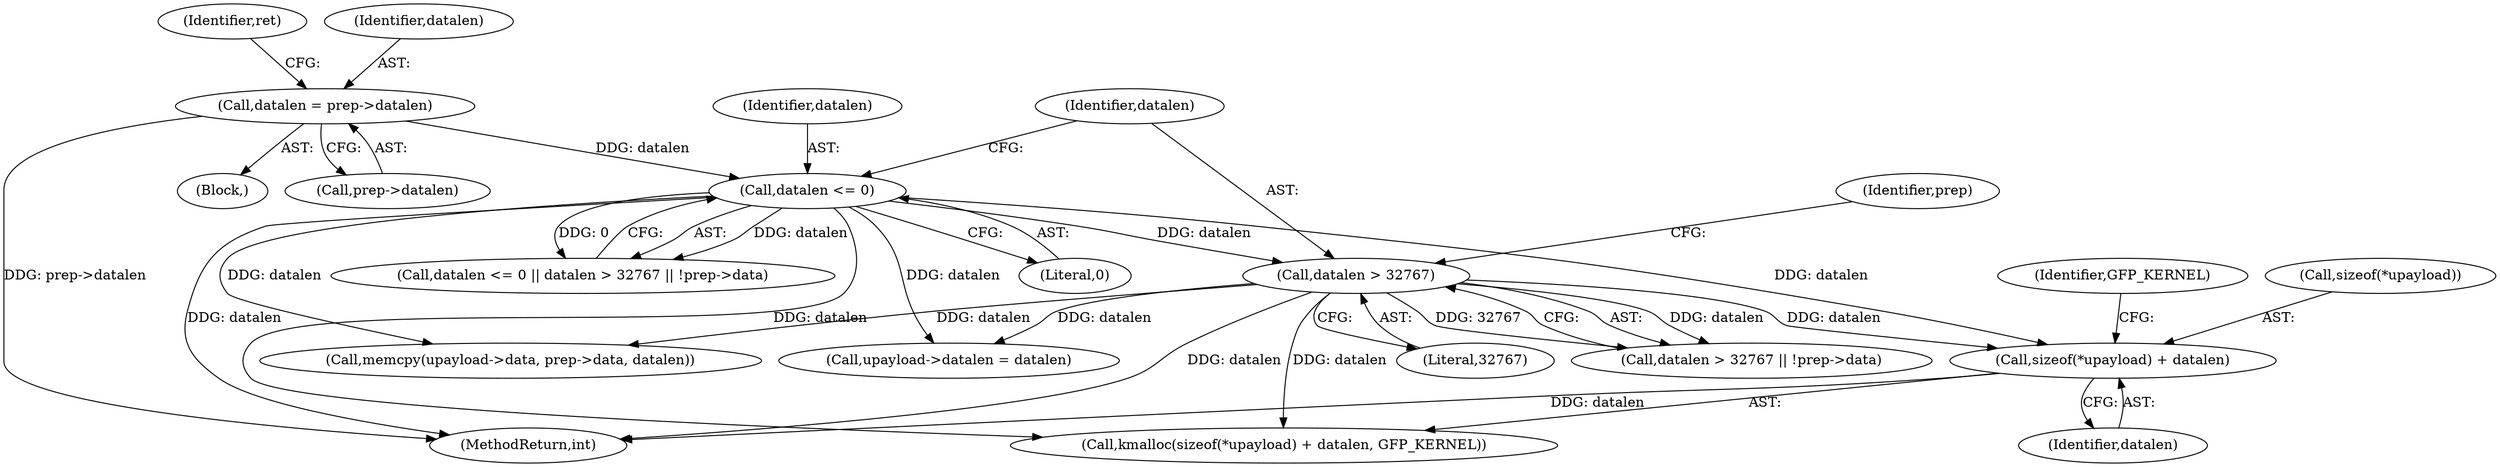 digraph "0_linux_096fe9eaea40a17e125569f9e657e34cdb6d73bd_1@API" {
"1000141" [label="(Call,sizeof(*upayload) + datalen)"];
"1000122" [label="(Call,datalen <= 0)"];
"1000110" [label="(Call,datalen = prep->datalen)"];
"1000126" [label="(Call,datalen > 32767)"];
"1000124" [label="(Literal,0)"];
"1000156" [label="(Call,memcpy(upayload->data, prep->data, datalen))"];
"1000128" [label="(Literal,32767)"];
"1000141" [label="(Call,sizeof(*upayload) + datalen)"];
"1000123" [label="(Identifier,datalen)"];
"1000125" [label="(Call,datalen > 32767 || !prep->data)"];
"1000140" [label="(Call,kmalloc(sizeof(*upayload) + datalen, GFP_KERNEL))"];
"1000142" [label="(Call,sizeof(*upayload))"];
"1000110" [label="(Call,datalen = prep->datalen)"];
"1000145" [label="(Identifier,datalen)"];
"1000127" [label="(Identifier,datalen)"];
"1000126" [label="(Call,datalen > 32767)"];
"1000117" [label="(Identifier,ret)"];
"1000146" [label="(Identifier,GFP_KERNEL)"];
"1000121" [label="(Call,datalen <= 0 || datalen > 32767 || !prep->data)"];
"1000106" [label="(Block,)"];
"1000112" [label="(Call,prep->datalen)"];
"1000111" [label="(Identifier,datalen)"];
"1000122" [label="(Call,datalen <= 0)"];
"1000202" [label="(MethodReturn,int)"];
"1000131" [label="(Identifier,prep)"];
"1000151" [label="(Call,upayload->datalen = datalen)"];
"1000141" -> "1000140"  [label="AST: "];
"1000141" -> "1000145"  [label="CFG: "];
"1000142" -> "1000141"  [label="AST: "];
"1000145" -> "1000141"  [label="AST: "];
"1000146" -> "1000141"  [label="CFG: "];
"1000141" -> "1000202"  [label="DDG: datalen"];
"1000122" -> "1000141"  [label="DDG: datalen"];
"1000126" -> "1000141"  [label="DDG: datalen"];
"1000122" -> "1000121"  [label="AST: "];
"1000122" -> "1000124"  [label="CFG: "];
"1000123" -> "1000122"  [label="AST: "];
"1000124" -> "1000122"  [label="AST: "];
"1000127" -> "1000122"  [label="CFG: "];
"1000121" -> "1000122"  [label="CFG: "];
"1000122" -> "1000202"  [label="DDG: datalen"];
"1000122" -> "1000121"  [label="DDG: datalen"];
"1000122" -> "1000121"  [label="DDG: 0"];
"1000110" -> "1000122"  [label="DDG: datalen"];
"1000122" -> "1000126"  [label="DDG: datalen"];
"1000122" -> "1000140"  [label="DDG: datalen"];
"1000122" -> "1000151"  [label="DDG: datalen"];
"1000122" -> "1000156"  [label="DDG: datalen"];
"1000110" -> "1000106"  [label="AST: "];
"1000110" -> "1000112"  [label="CFG: "];
"1000111" -> "1000110"  [label="AST: "];
"1000112" -> "1000110"  [label="AST: "];
"1000117" -> "1000110"  [label="CFG: "];
"1000110" -> "1000202"  [label="DDG: prep->datalen"];
"1000126" -> "1000125"  [label="AST: "];
"1000126" -> "1000128"  [label="CFG: "];
"1000127" -> "1000126"  [label="AST: "];
"1000128" -> "1000126"  [label="AST: "];
"1000131" -> "1000126"  [label="CFG: "];
"1000125" -> "1000126"  [label="CFG: "];
"1000126" -> "1000202"  [label="DDG: datalen"];
"1000126" -> "1000125"  [label="DDG: datalen"];
"1000126" -> "1000125"  [label="DDG: 32767"];
"1000126" -> "1000140"  [label="DDG: datalen"];
"1000126" -> "1000151"  [label="DDG: datalen"];
"1000126" -> "1000156"  [label="DDG: datalen"];
}
